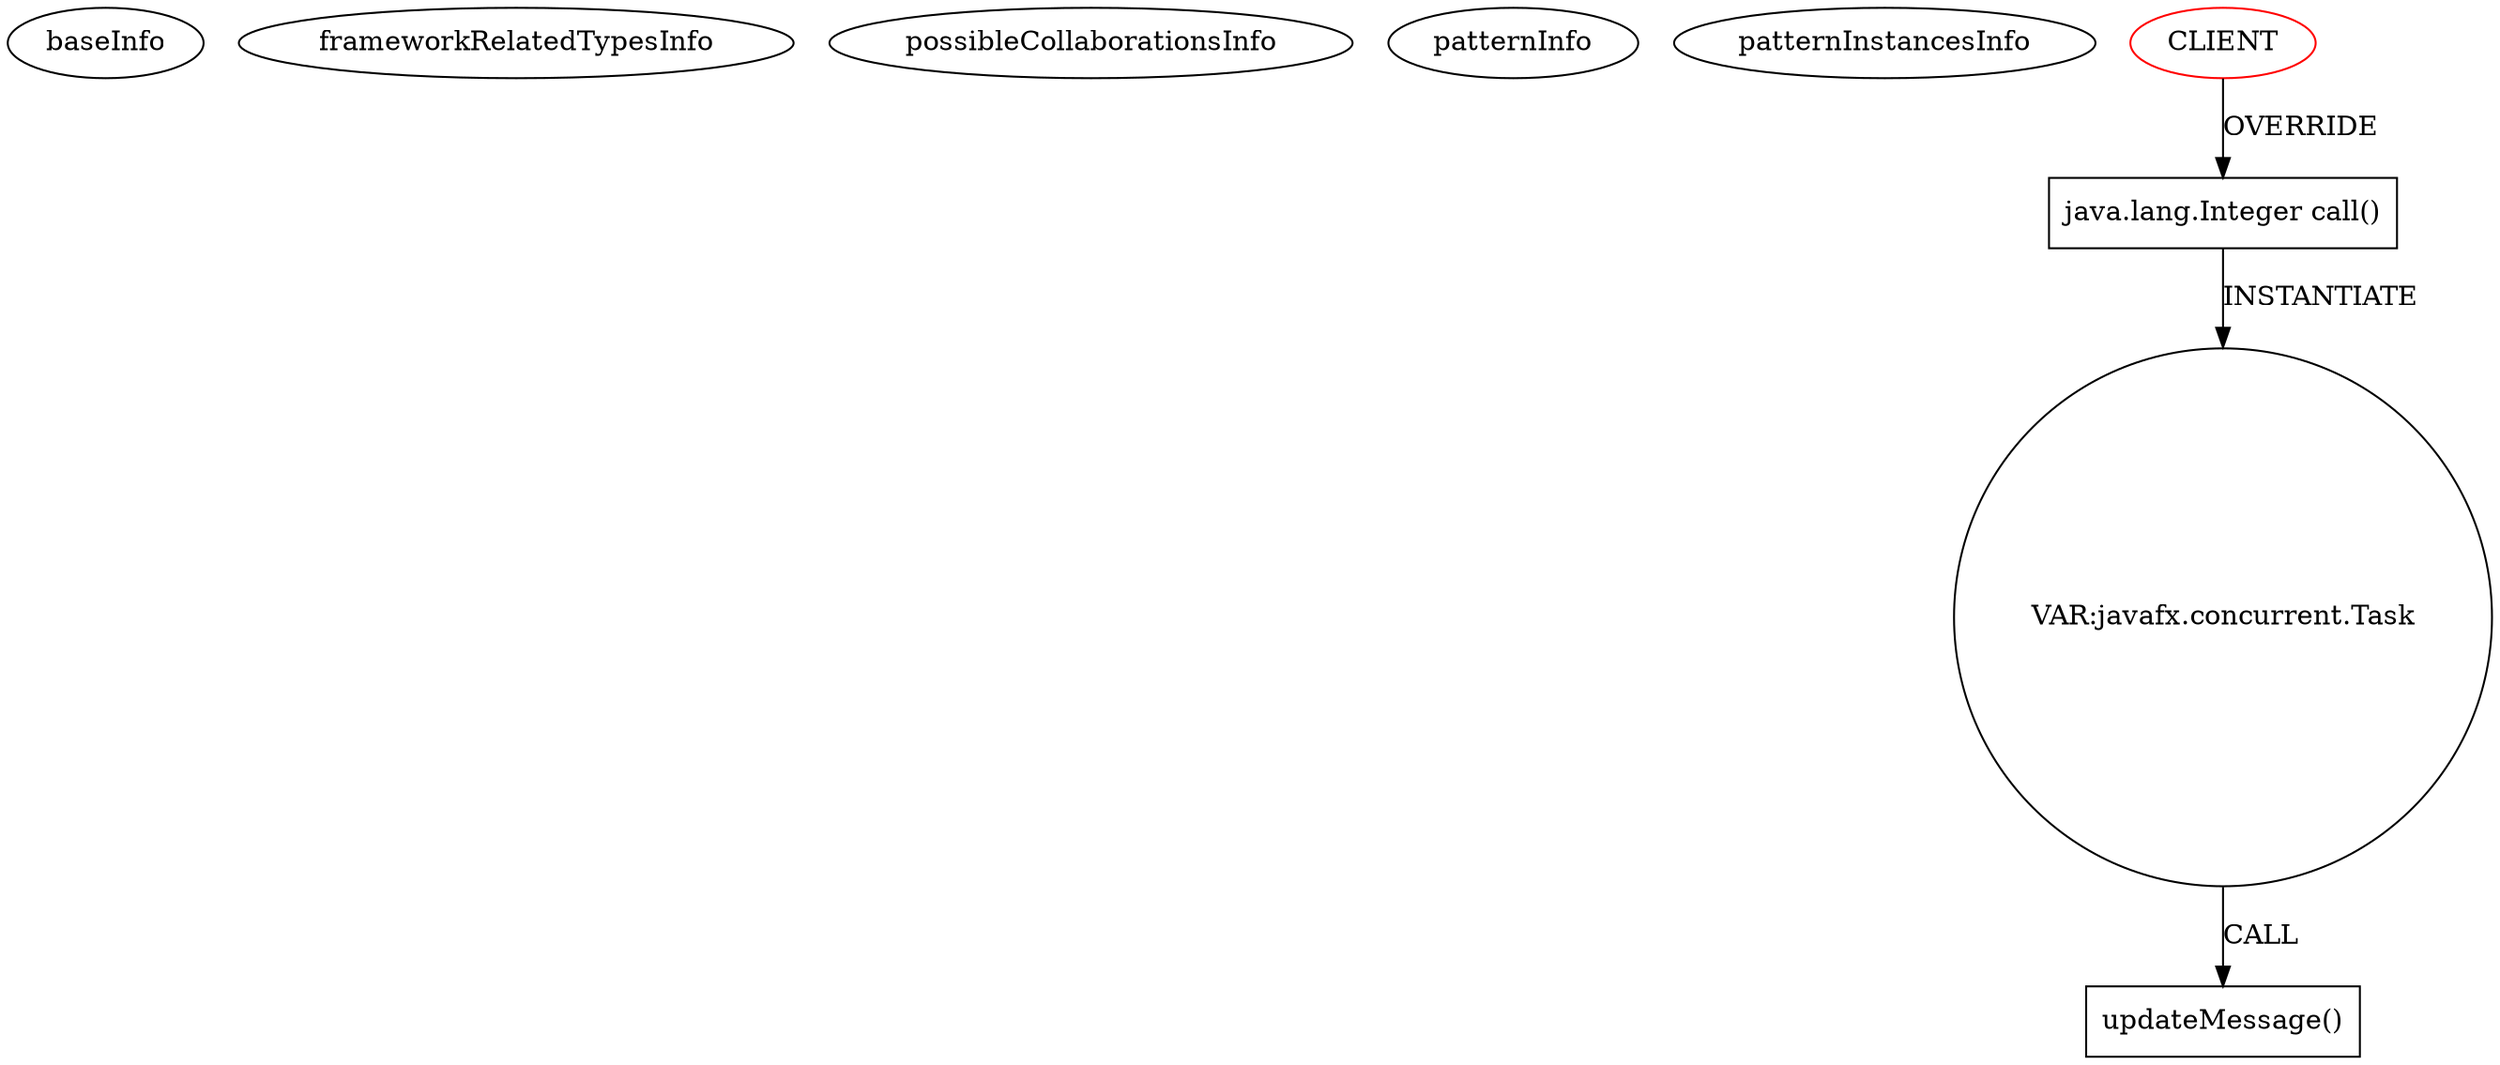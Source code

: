 digraph {
baseInfo[graphId=3252,category="pattern",isAnonymous=false,possibleRelation=false]
frameworkRelatedTypesInfo[]
possibleCollaborationsInfo[]
patternInfo[frequency=3.0,patternRootClient=0]
patternInstancesInfo[0="wwtg99-POMA~/wwtg99-POMA/POMA-master/src/cn/edu/suda/core/AnalysisTask.java~AnalysisTask~4793",1="wwtg99-POMA~/wwtg99-POMA/POMA-master/src/cn/edu/suda/core/TestTask.java~TestTask~4796",2="wwtg99-POMA~/wwtg99-POMA/POMA-master/src/cn/edu/suda/core/ProcessTask.java~ProcessTask~4794"]
2[label="java.lang.Integer call()",vertexType="OVERRIDING_METHOD_DECLARATION",isFrameworkType=false,shape=box]
0[label="CLIENT",vertexType="ROOT_CLIENT_CLASS_DECLARATION",isFrameworkType=false,color=red]
3[label="VAR:javafx.concurrent.Task",vertexType="VARIABLE_EXPRESION",isFrameworkType=false,shape=circle]
7[label="updateMessage()",vertexType="INSIDE_CALL",isFrameworkType=false,shape=box]
2->3[label="INSTANTIATE"]
0->2[label="OVERRIDE"]
3->7[label="CALL"]
}
